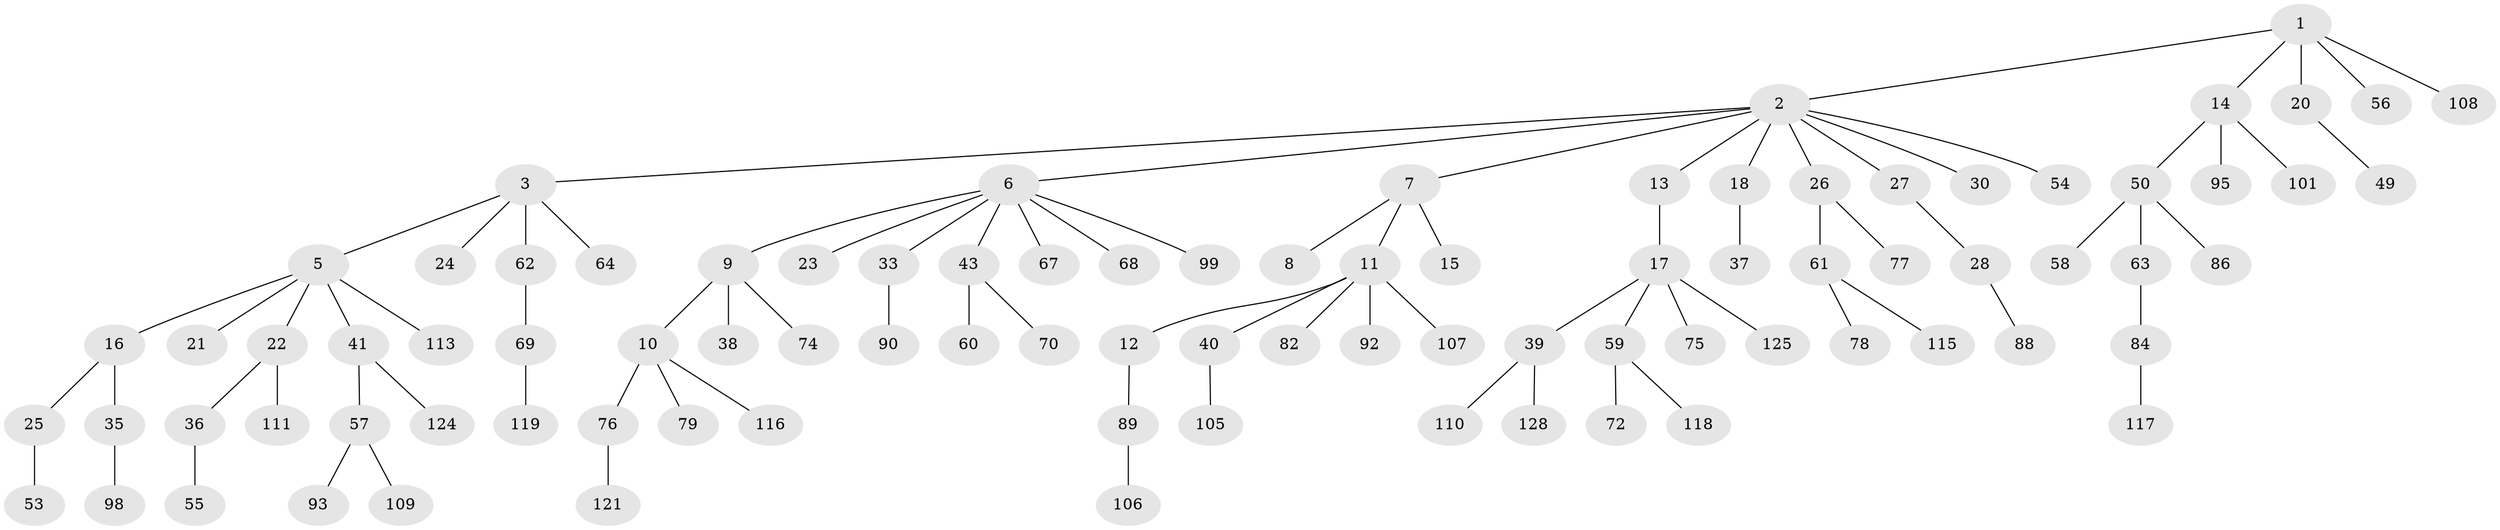 // Generated by graph-tools (version 1.1) at 2025/52/02/27/25 19:52:13]
// undirected, 90 vertices, 89 edges
graph export_dot {
graph [start="1"]
  node [color=gray90,style=filled];
  1 [super="+19"];
  2 [super="+4"];
  3 [super="+34"];
  5;
  6 [super="+31"];
  7 [super="+129"];
  8 [super="+71"];
  9;
  10 [super="+42"];
  11 [super="+91"];
  12 [super="+123"];
  13;
  14 [super="+47"];
  15;
  16 [super="+29"];
  17 [super="+32"];
  18 [super="+45"];
  20;
  21 [super="+112"];
  22 [super="+94"];
  23;
  24;
  25;
  26 [super="+44"];
  27;
  28 [super="+48"];
  30 [super="+65"];
  33 [super="+120"];
  35 [super="+81"];
  36;
  37;
  38;
  39 [super="+103"];
  40 [super="+80"];
  41 [super="+46"];
  43 [super="+51"];
  49 [super="+73"];
  50 [super="+52"];
  53 [super="+100"];
  54 [super="+97"];
  55 [super="+66"];
  56;
  57 [super="+102"];
  58 [super="+126"];
  59 [super="+114"];
  60;
  61 [super="+87"];
  62;
  63;
  64;
  67;
  68;
  69 [super="+83"];
  70;
  72 [super="+96"];
  74;
  75;
  76;
  77;
  78;
  79;
  82 [super="+85"];
  84;
  86;
  88;
  89;
  90;
  92;
  93 [super="+104"];
  95;
  98;
  99;
  101;
  105;
  106;
  107;
  108;
  109;
  110;
  111 [super="+122"];
  113;
  115;
  116;
  117;
  118;
  119;
  121 [super="+127"];
  124;
  125;
  128;
  1 -- 2;
  1 -- 14;
  1 -- 56;
  1 -- 108;
  1 -- 20;
  2 -- 3;
  2 -- 6;
  2 -- 13;
  2 -- 27;
  2 -- 18;
  2 -- 54;
  2 -- 7;
  2 -- 26;
  2 -- 30;
  3 -- 5;
  3 -- 24;
  3 -- 62;
  3 -- 64;
  5 -- 16;
  5 -- 21;
  5 -- 22;
  5 -- 41;
  5 -- 113;
  6 -- 9;
  6 -- 23;
  6 -- 43;
  6 -- 67;
  6 -- 99;
  6 -- 33;
  6 -- 68;
  7 -- 8;
  7 -- 11;
  7 -- 15;
  9 -- 10;
  9 -- 38;
  9 -- 74;
  10 -- 79;
  10 -- 116;
  10 -- 76;
  11 -- 12;
  11 -- 40;
  11 -- 82;
  11 -- 107;
  11 -- 92;
  12 -- 89;
  13 -- 17;
  14 -- 50;
  14 -- 95;
  14 -- 101;
  16 -- 25;
  16 -- 35;
  17 -- 39;
  17 -- 59;
  17 -- 75;
  17 -- 125;
  18 -- 37;
  20 -- 49;
  22 -- 36;
  22 -- 111;
  25 -- 53;
  26 -- 61;
  26 -- 77;
  27 -- 28;
  28 -- 88;
  33 -- 90;
  35 -- 98;
  36 -- 55;
  39 -- 128;
  39 -- 110;
  40 -- 105;
  41 -- 57;
  41 -- 124;
  43 -- 70;
  43 -- 60;
  50 -- 58;
  50 -- 86;
  50 -- 63;
  57 -- 93;
  57 -- 109;
  59 -- 72;
  59 -- 118;
  61 -- 78;
  61 -- 115;
  62 -- 69;
  63 -- 84;
  69 -- 119;
  76 -- 121;
  84 -- 117;
  89 -- 106;
}
